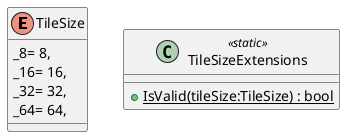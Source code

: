 @startuml
enum TileSize {
    _8= 8,
    _16= 16,
    _32= 32,
    _64= 64,
}
class TileSizeExtensions <<static>> {
    + {static} IsValid(tileSize:TileSize) : bool
}
@enduml
